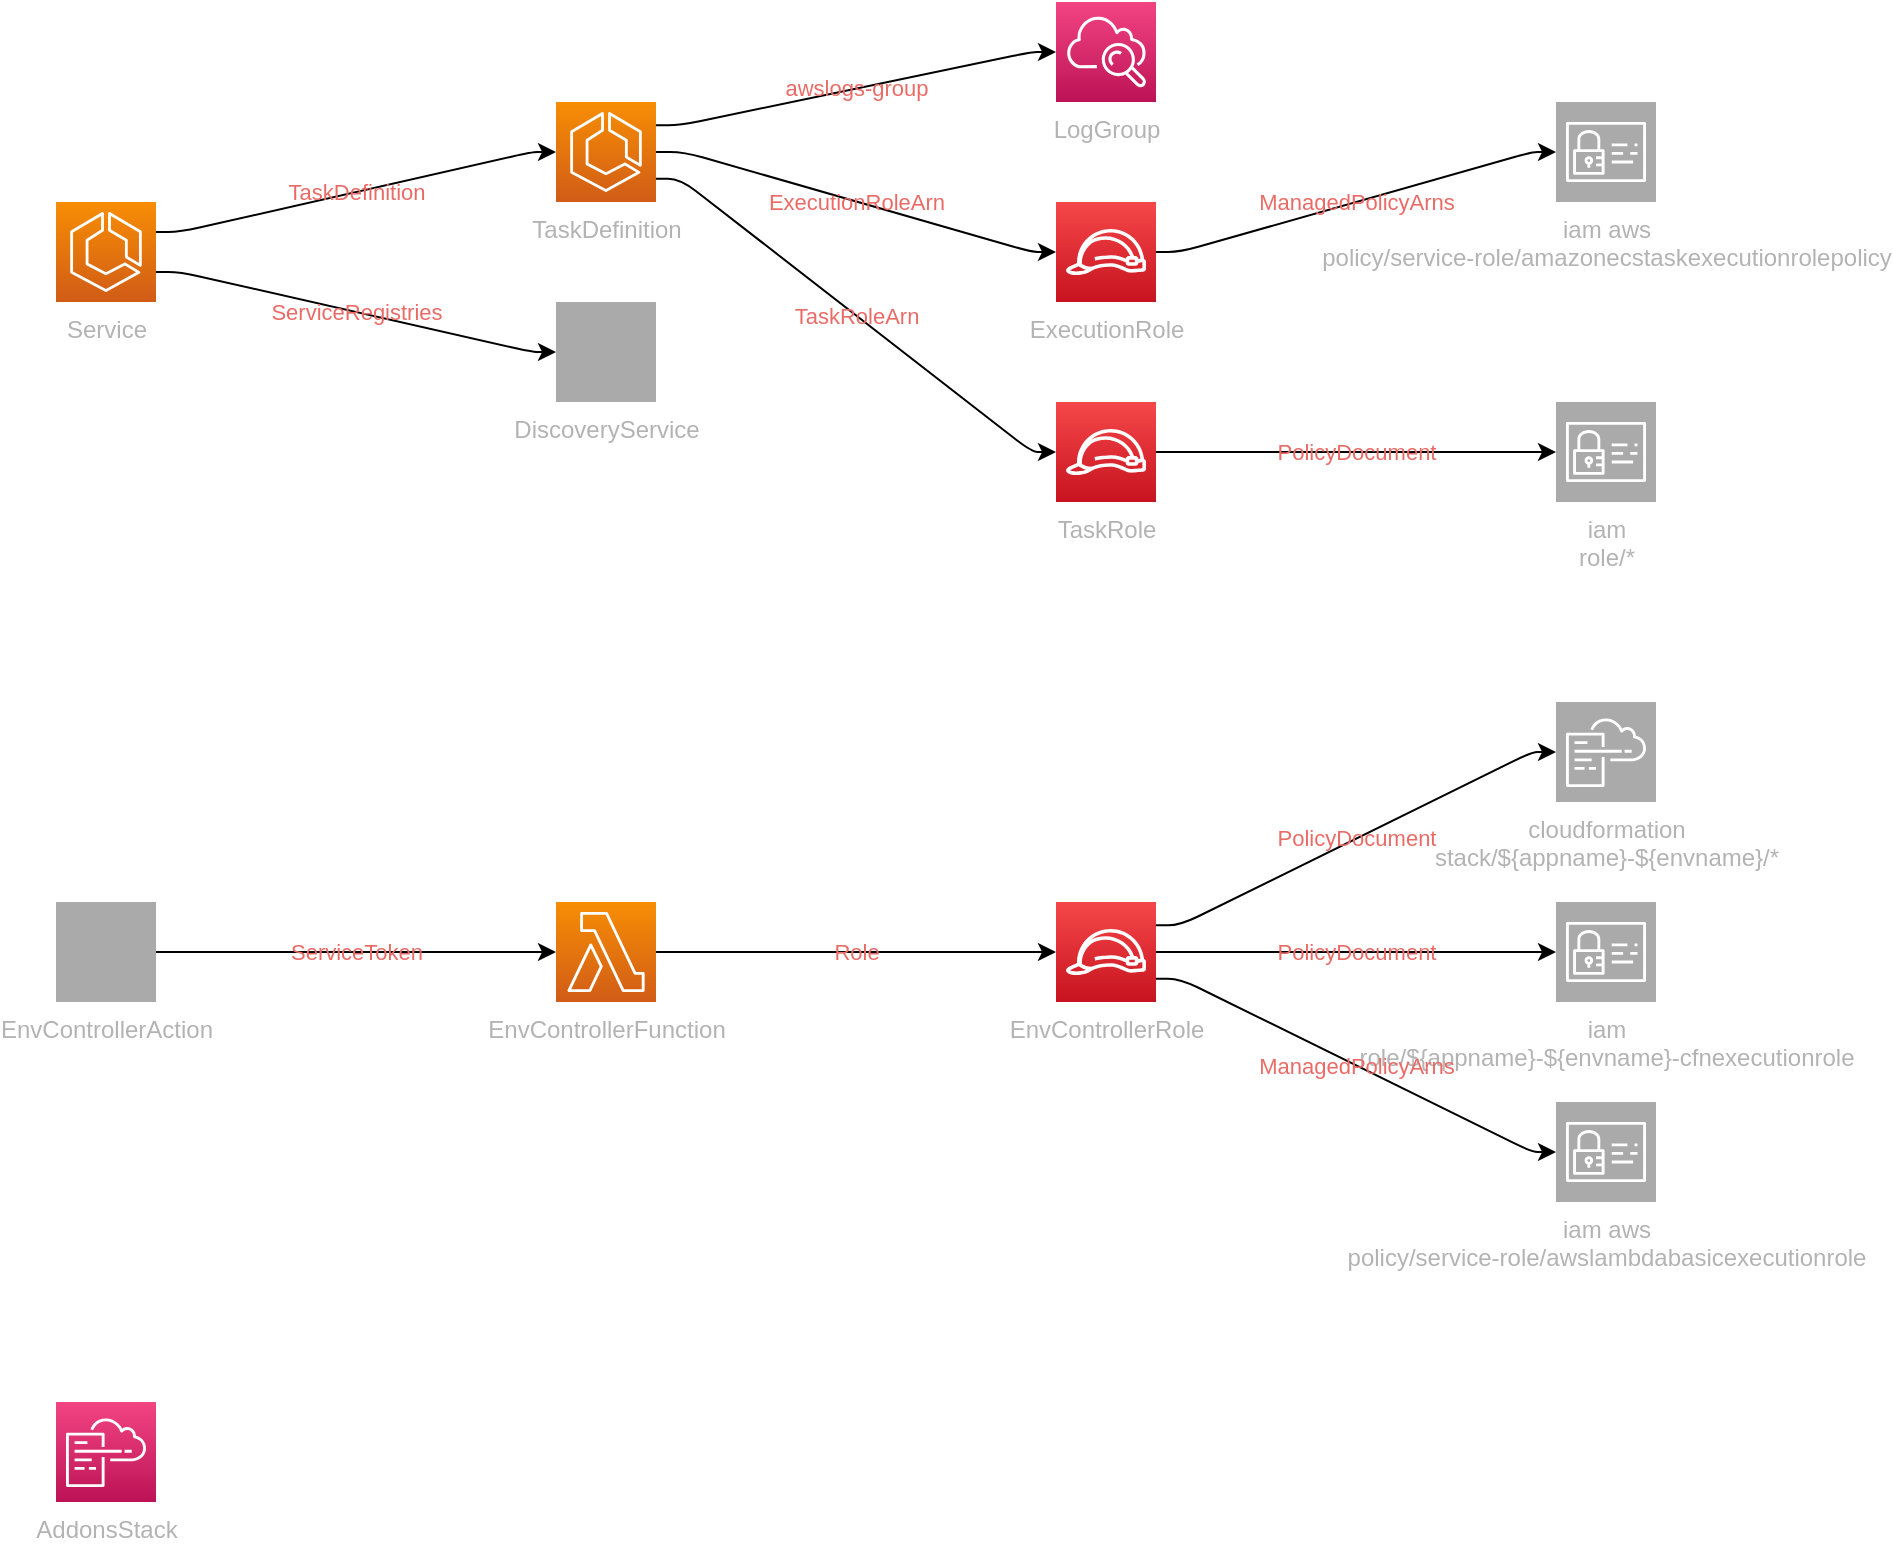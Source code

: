 <mxfile version="13.1.3" pages="2">
            <diagram id="diagramid" name="Diagram">
              <mxGraphModel><root><mxCell id="0"/><mxCell id="1" parent="0"/><mxCell id="2" value="LogGroup" style="outlineConnect=0;fontColor=#B3B3B3;gradientColor=#F34482;gradientDirection=north;fillColor=#BC1356;strokeColor=#ffffff;dashed=0;verticalLabelPosition=bottom;verticalAlign=top;align=center;html=1;fontSize=12;fontStyle=0;aspect=fixed;shape=mxgraph.aws4.resourceIcon;resIcon=mxgraph.aws4.cloudwatch;" vertex="1" parent="1"><mxGeometry x="500" width="50" height="50" as="geometry"/></mxCell><mxCell id="3" value="TaskDefinition" style="outlineConnect=0;fontColor=#B3B3B3;gradientColor=#F78E04;gradientDirection=north;fillColor=#D05C17;strokeColor=#ffffff;dashed=0;verticalLabelPosition=bottom;verticalAlign=top;align=center;html=1;fontSize=12;fontStyle=0;aspect=fixed;shape=mxgraph.aws4.resourceIcon;resIcon=mxgraph.aws4.ecs;" vertex="1" parent="1"><mxGeometry x="250" y="50" width="50" height="50" as="geometry"/></mxCell><mxCell id="4" value="ExecutionRole" style="outlineConnect=0;fontColor=#B3B3B3;gradientColor=#F54749;gradientDirection=north;fillColor=#C7131F;strokeColor=#ffffff;dashed=0;verticalLabelPosition=bottom;verticalAlign=top;align=center;html=1;fontSize=12;fontStyle=0;aspect=fixed;shape=mxgraph.aws4.resourceIcon;resIcon=mxgraph.aws4.role;" vertex="1" parent="1"><mxGeometry x="500" y="100" width="50" height="50" as="geometry"/></mxCell><mxCell id="5" value="TaskRole" style="outlineConnect=0;fontColor=#B3B3B3;gradientColor=#F54749;gradientDirection=north;fillColor=#C7131F;strokeColor=#ffffff;dashed=0;verticalLabelPosition=bottom;verticalAlign=top;align=center;html=1;fontSize=12;fontStyle=0;aspect=fixed;shape=mxgraph.aws4.resourceIcon;resIcon=mxgraph.aws4.role;" vertex="1" parent="1"><mxGeometry x="500" y="200" width="50" height="50" as="geometry"/></mxCell><mxCell id="6" value="DiscoveryService" style="outlineConnect=0;fontColor=#B3B3B3;gradientColor=#aaaaaa;gradientDirection=north;fillColor=#aaaaaa;strokeColor=#ffffff;dashed=0;verticalLabelPosition=bottom;verticalAlign=top;align=center;html=1;fontSize=12;fontStyle=0;aspect=fixed;shape=mxgraph.aws4.resourceIcon;resIcon=mxgraph.aws4.servicediscovery;" vertex="1" parent="1"><mxGeometry x="250" y="150" width="50" height="50" as="geometry"/></mxCell><mxCell id="7" value="Service" style="outlineConnect=0;fontColor=#B3B3B3;gradientColor=#F78E04;gradientDirection=north;fillColor=#D05C17;strokeColor=#ffffff;dashed=0;verticalLabelPosition=bottom;verticalAlign=top;align=center;html=1;fontSize=12;fontStyle=0;aspect=fixed;shape=mxgraph.aws4.resourceIcon;resIcon=mxgraph.aws4.ecs;" vertex="1" parent="1"><mxGeometry y="100" width="50" height="50" as="geometry"/></mxCell><mxCell id="8" value="AddonsStack" style="outlineConnect=0;fontColor=#B3B3B3;gradientColor=#F34482;gradientDirection=north;fillColor=#BC1356;strokeColor=#ffffff;dashed=0;verticalLabelPosition=bottom;verticalAlign=top;align=center;html=1;fontSize=12;fontStyle=0;aspect=fixed;shape=mxgraph.aws4.resourceIcon;resIcon=mxgraph.aws4.cloudformation;" vertex="1" parent="1"><mxGeometry y="700" width="50" height="50" as="geometry"/></mxCell><mxCell id="9" value="EnvControllerAction" style="outlineConnect=0;fontColor=#B3B3B3;gradientColor=#aaaaaa;gradientDirection=north;fillColor=#aaaaaa;strokeColor=#ffffff;dashed=0;verticalLabelPosition=bottom;verticalAlign=top;align=center;html=1;fontSize=12;fontStyle=0;aspect=fixed;shape=mxgraph.aws4.resourceIcon;resIcon=mxgraph.aws4.envcontrollerfunction;" vertex="1" parent="1"><mxGeometry y="450" width="50" height="50" as="geometry"/></mxCell><mxCell id="10" value="EnvControllerFunction" style="outlineConnect=0;fontColor=#B3B3B3;gradientColor=#F78E04;gradientDirection=north;fillColor=#D05C17;strokeColor=#ffffff;dashed=0;verticalLabelPosition=bottom;verticalAlign=top;align=center;html=1;fontSize=12;fontStyle=0;aspect=fixed;shape=mxgraph.aws4.resourceIcon;resIcon=mxgraph.aws4.lambda;" vertex="1" parent="1"><mxGeometry x="250" y="450" width="50" height="50" as="geometry"/></mxCell><mxCell id="11" value="EnvControllerRole" style="outlineConnect=0;fontColor=#B3B3B3;gradientColor=#F54749;gradientDirection=north;fillColor=#C7131F;strokeColor=#ffffff;dashed=0;verticalLabelPosition=bottom;verticalAlign=top;align=center;html=1;fontSize=12;fontStyle=0;aspect=fixed;shape=mxgraph.aws4.resourceIcon;resIcon=mxgraph.aws4.role;" vertex="1" parent="1"><mxGeometry x="500" y="450" width="50" height="50" as="geometry"/></mxCell><mxCell id="12" value="iam  aws&#xA;policy/service-role/amazonecstaskexecutionrolepolicy" style="outlineConnect=0;fontColor=#B3B3B3;gradientColor=#aaaaaa;gradientDirection=north;fillColor=#aaaaaa;strokeColor=#ffffff;dashed=0;verticalLabelPosition=bottom;verticalAlign=top;align=center;html=1;fontSize=12;fontStyle=0;aspect=fixed;shape=mxgraph.aws4.resourceIcon;resIcon=mxgraph.aws4.identity_and_access_management;" vertex="1" parent="1"><mxGeometry x="750" y="50" width="50" height="50" as="geometry"/></mxCell><mxCell id="13" value="iam  &#xA;role/*" style="outlineConnect=0;fontColor=#B3B3B3;gradientColor=#aaaaaa;gradientDirection=north;fillColor=#aaaaaa;strokeColor=#ffffff;dashed=0;verticalLabelPosition=bottom;verticalAlign=top;align=center;html=1;fontSize=12;fontStyle=0;aspect=fixed;shape=mxgraph.aws4.resourceIcon;resIcon=mxgraph.aws4.identity_and_access_management;" vertex="1" parent="1"><mxGeometry x="750" y="200" width="50" height="50" as="geometry"/></mxCell><mxCell id="14" value="cloudformation  &#xA;stack/${appname}-${envname}/*" style="outlineConnect=0;fontColor=#B3B3B3;gradientColor=#aaaaaa;gradientDirection=north;fillColor=#aaaaaa;strokeColor=#ffffff;dashed=0;verticalLabelPosition=bottom;verticalAlign=top;align=center;html=1;fontSize=12;fontStyle=0;aspect=fixed;shape=mxgraph.aws4.resourceIcon;resIcon=mxgraph.aws4.cloudformation;" vertex="1" parent="1"><mxGeometry x="750" y="350" width="50" height="50" as="geometry"/></mxCell><mxCell id="15" value="iam  &#xA;role/${appname}-${envname}-cfnexecutionrole" style="outlineConnect=0;fontColor=#B3B3B3;gradientColor=#aaaaaa;gradientDirection=north;fillColor=#aaaaaa;strokeColor=#ffffff;dashed=0;verticalLabelPosition=bottom;verticalAlign=top;align=center;html=1;fontSize=12;fontStyle=0;aspect=fixed;shape=mxgraph.aws4.resourceIcon;resIcon=mxgraph.aws4.identity_and_access_management;" vertex="1" parent="1"><mxGeometry x="750" y="450" width="50" height="50" as="geometry"/></mxCell><mxCell id="16" value="iam  aws&#xA;policy/service-role/awslambdabasicexecutionrole" style="outlineConnect=0;fontColor=#B3B3B3;gradientColor=#aaaaaa;gradientDirection=north;fillColor=#aaaaaa;strokeColor=#ffffff;dashed=0;verticalLabelPosition=bottom;verticalAlign=top;align=center;html=1;fontSize=12;fontStyle=0;aspect=fixed;shape=mxgraph.aws4.resourceIcon;resIcon=mxgraph.aws4.identity_and_access_management;" vertex="1" parent="1"><mxGeometry x="750" y="550" width="50" height="50" as="geometry"/></mxCell><mxCell id="LogGroup|TaskDefinition" value="awslogs-group" style="edgeStyle=orthogonalEdgeStyle;rounded=1;orthogonalLoop=1;jettySize=auto;html=1;labelBackgroundColor=none;fontColor=#EA6B66;noEdgeStyle=1;orthogonal=1;" edge="1" parent="1" source="3" target="2"><mxGeometry relative="1" as="geometry"><Array as="points"><mxPoint x="312" y="61.667"/><mxPoint x="488" y="25"/></Array></mxGeometry></mxCell><mxCell id="ExecutionRole|TaskDefinition" value="ExecutionRoleArn" style="edgeStyle=orthogonalEdgeStyle;rounded=1;orthogonalLoop=1;jettySize=auto;html=1;labelBackgroundColor=none;fontColor=#EA6B66;noEdgeStyle=1;orthogonal=1;" edge="1" parent="1" source="3" target="4"><mxGeometry relative="1" as="geometry"><Array as="points"><mxPoint x="314" y="75"/><mxPoint x="488" y="125"/></Array></mxGeometry></mxCell><mxCell id="TaskRole|TaskDefinition" value="TaskRoleArn" style="edgeStyle=orthogonalEdgeStyle;rounded=1;orthogonalLoop=1;jettySize=auto;html=1;labelBackgroundColor=none;fontColor=#EA6B66;noEdgeStyle=1;orthogonal=1;" edge="1" parent="1" source="3" target="5"><mxGeometry relative="1" as="geometry"><Array as="points"><mxPoint x="312" y="88.333"/><mxPoint x="488" y="225"/></Array></mxGeometry></mxCell><mxCell id="iam  aws&#xA;policy/service-role/amazonecstaskexecutionrolepolicy|ExecutionRole" value="ManagedPolicyArns" style="edgeStyle=orthogonalEdgeStyle;rounded=1;orthogonalLoop=1;jettySize=auto;html=1;labelBackgroundColor=none;fontColor=#EA6B66;noEdgeStyle=1;orthogonal=1;" edge="1" parent="1" source="4" target="12"><mxGeometry relative="1" as="geometry"><Array as="points"><mxPoint x="562" y="125"/><mxPoint x="738" y="75"/></Array></mxGeometry></mxCell><mxCell id="iam  &#xA;role/*|TaskRole" value="PolicyDocument" style="edgeStyle=orthogonalEdgeStyle;rounded=1;orthogonalLoop=1;jettySize=auto;html=1;labelBackgroundColor=none;fontColor=#EA6B66;noEdgeStyle=1;orthogonal=1;" edge="1" parent="1" source="5" target="13"><mxGeometry relative="1" as="geometry"><Array as="points"><mxPoint x="562" y="225"/><mxPoint x="738" y="225"/></Array></mxGeometry></mxCell><mxCell id="TaskDefinition|Service" value="TaskDefinition" style="edgeStyle=orthogonalEdgeStyle;rounded=1;orthogonalLoop=1;jettySize=auto;html=1;labelBackgroundColor=none;fontColor=#EA6B66;noEdgeStyle=1;orthogonal=1;" edge="1" parent="1" source="7" target="3"><mxGeometry relative="1" as="geometry"><Array as="points"><mxPoint x="62" y="115"/><mxPoint x="238" y="75"/></Array></mxGeometry></mxCell><mxCell id="DiscoveryService|Service" value="ServiceRegistries" style="edgeStyle=orthogonalEdgeStyle;rounded=1;orthogonalLoop=1;jettySize=auto;html=1;labelBackgroundColor=none;fontColor=#EA6B66;noEdgeStyle=1;orthogonal=1;" edge="1" parent="1" source="7" target="6"><mxGeometry relative="1" as="geometry"><Array as="points"><mxPoint x="62" y="135"/><mxPoint x="238" y="175"/></Array></mxGeometry></mxCell><mxCell id="EnvControllerFunction|EnvControllerAction" value="ServiceToken" style="edgeStyle=orthogonalEdgeStyle;rounded=1;orthogonalLoop=1;jettySize=auto;html=1;labelBackgroundColor=none;fontColor=#EA6B66;noEdgeStyle=1;orthogonal=1;" edge="1" parent="1" source="9" target="10"><mxGeometry relative="1" as="geometry"><Array as="points"><mxPoint x="62" y="475"/><mxPoint x="238" y="475"/></Array></mxGeometry></mxCell><mxCell id="EnvControllerRole|EnvControllerFunction" value="Role" style="edgeStyle=orthogonalEdgeStyle;rounded=1;orthogonalLoop=1;jettySize=auto;html=1;labelBackgroundColor=none;fontColor=#EA6B66;noEdgeStyle=1;orthogonal=1;" edge="1" parent="1" source="10" target="11"><mxGeometry relative="1" as="geometry"><Array as="points"><mxPoint x="312" y="475"/><mxPoint x="488" y="475"/></Array></mxGeometry></mxCell><mxCell id="cloudformation  &#xA;stack/${appname}-${envname}/*|EnvControllerRole" value="PolicyDocument" style="edgeStyle=orthogonalEdgeStyle;rounded=1;orthogonalLoop=1;jettySize=auto;html=1;labelBackgroundColor=none;fontColor=#EA6B66;noEdgeStyle=1;orthogonal=1;" edge="1" parent="1" source="11" target="14"><mxGeometry relative="1" as="geometry"><Array as="points"><mxPoint x="562" y="461.667"/><mxPoint x="738" y="375"/></Array></mxGeometry></mxCell><mxCell id="iam  &#xA;role/${appname}-${envname}-cfnexecutionrole|EnvControllerRole" value="PolicyDocument" style="edgeStyle=orthogonalEdgeStyle;rounded=1;orthogonalLoop=1;jettySize=auto;html=1;labelBackgroundColor=none;fontColor=#EA6B66;noEdgeStyle=1;orthogonal=1;" edge="1" parent="1" source="11" target="15"><mxGeometry relative="1" as="geometry"><Array as="points"><mxPoint x="564" y="475"/><mxPoint x="738" y="475"/></Array></mxGeometry></mxCell><mxCell id="iam  aws&#xA;policy/service-role/awslambdabasicexecutionrole|EnvControllerRole" value="ManagedPolicyArns" style="edgeStyle=orthogonalEdgeStyle;rounded=1;orthogonalLoop=1;jettySize=auto;html=1;labelBackgroundColor=none;fontColor=#EA6B66;noEdgeStyle=1;orthogonal=1;" edge="1" parent="1" source="11" target="16"><mxGeometry relative="1" as="geometry"><Array as="points"><mxPoint x="562" y="488.333"/><mxPoint x="738" y="575"/></Array></mxGeometry></mxCell></root></mxGraphModel>
            </diagram>
          </mxfile>
